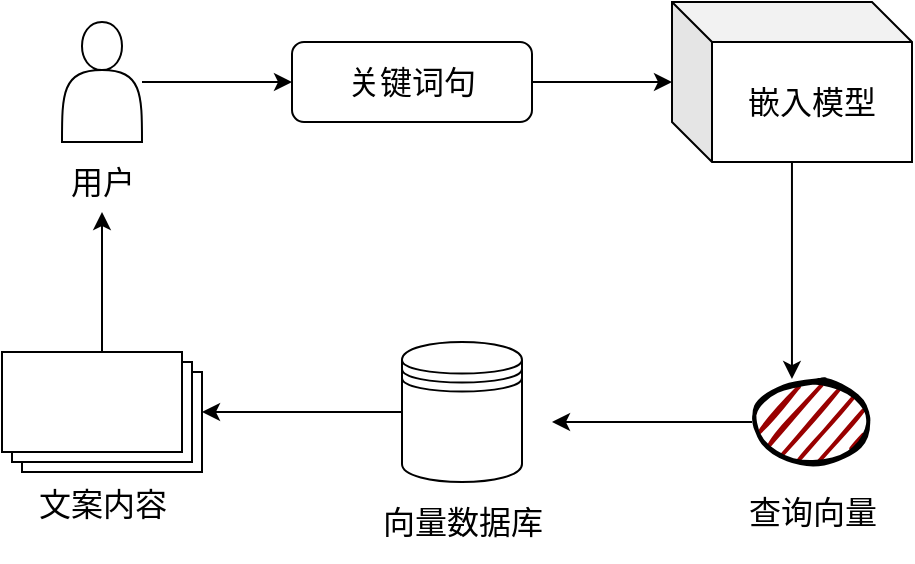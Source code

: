 <mxfile version="20.3.0" type="device"><diagram id="6kadAVuqswQN-5HUAsW5" name="第 1 页"><mxGraphModel dx="942" dy="677" grid="1" gridSize="10" guides="1" tooltips="1" connect="1" arrows="1" fold="1" page="1" pageScale="1" pageWidth="583" pageHeight="827" math="0" shadow="0"><root><mxCell id="0"/><mxCell id="1" parent="0"/><mxCell id="CkmPLb76exccgMxZV5PR-13" value="" style="edgeStyle=orthogonalEdgeStyle;rounded=0;orthogonalLoop=1;jettySize=auto;html=1;fontSize=16;fontStyle=0" parent="1" source="CkmPLb76exccgMxZV5PR-1" target="CkmPLb76exccgMxZV5PR-3" edge="1"><mxGeometry relative="1" as="geometry"/></mxCell><mxCell id="CkmPLb76exccgMxZV5PR-1" value="关键词句" style="rounded=1;whiteSpace=wrap;html=1;fontSize=16;fontStyle=0" parent="1" vertex="1"><mxGeometry x="150" y="270" width="120" height="40" as="geometry"/></mxCell><mxCell id="CkmPLb76exccgMxZV5PR-19" style="edgeStyle=orthogonalEdgeStyle;rounded=0;orthogonalLoop=1;jettySize=auto;html=1;fontSize=16;fontStyle=0" parent="1" source="CkmPLb76exccgMxZV5PR-2" edge="1"><mxGeometry relative="1" as="geometry"><mxPoint x="280" y="460" as="targetPoint"/></mxGeometry></mxCell><mxCell id="CkmPLb76exccgMxZV5PR-2" value="" style="ellipse;whiteSpace=wrap;html=1;strokeWidth=2;fillWeight=2;hachureGap=8;fillColor=#990000;fillStyle=dots;sketch=1;fontSize=16;fontStyle=0" parent="1" vertex="1"><mxGeometry x="380" y="440" width="60" height="40" as="geometry"/></mxCell><mxCell id="CkmPLb76exccgMxZV5PR-18" style="edgeStyle=orthogonalEdgeStyle;rounded=0;orthogonalLoop=1;jettySize=auto;html=1;entryX=0.333;entryY=-0.037;entryDx=0;entryDy=0;entryPerimeter=0;fontSize=16;fontStyle=0" parent="1" source="CkmPLb76exccgMxZV5PR-3" target="CkmPLb76exccgMxZV5PR-2" edge="1"><mxGeometry relative="1" as="geometry"/></mxCell><mxCell id="CkmPLb76exccgMxZV5PR-3" value="嵌入模型" style="shape=cube;whiteSpace=wrap;html=1;boundedLbl=1;backgroundOutline=1;darkOpacity=0.05;darkOpacity2=0.1;fontSize=16;fontStyle=0" parent="1" vertex="1"><mxGeometry x="340" y="250" width="120" height="80" as="geometry"/></mxCell><mxCell id="CkmPLb76exccgMxZV5PR-6" value="" style="group;fontStyle=0;fontSize=16;" parent="1" vertex="1" connectable="0"><mxGeometry x="20" y="260" width="70" height="100" as="geometry"/></mxCell><mxCell id="CkmPLb76exccgMxZV5PR-4" value="" style="shape=actor;whiteSpace=wrap;html=1;fontSize=16;fontStyle=0" parent="CkmPLb76exccgMxZV5PR-6" vertex="1"><mxGeometry x="15" width="40" height="60" as="geometry"/></mxCell><mxCell id="CkmPLb76exccgMxZV5PR-5" value="用户" style="text;html=1;align=center;verticalAlign=middle;resizable=0;points=[];autosize=1;strokeColor=none;fillColor=none;fontSize=16;fontStyle=0" parent="CkmPLb76exccgMxZV5PR-6" vertex="1"><mxGeometry x="5" y="65" width="60" height="30" as="geometry"/></mxCell><mxCell id="CkmPLb76exccgMxZV5PR-9" value="" style="group;fontStyle=0;fontSize=16;" parent="1" vertex="1" connectable="0"><mxGeometry x="170" y="420" width="130" height="110" as="geometry"/></mxCell><mxCell id="CkmPLb76exccgMxZV5PR-7" value="" style="shape=datastore;whiteSpace=wrap;html=1;fontSize=16;fontStyle=0" parent="CkmPLb76exccgMxZV5PR-9" vertex="1"><mxGeometry x="35" width="60" height="70" as="geometry"/></mxCell><mxCell id="CkmPLb76exccgMxZV5PR-8" value="向量数据库" style="text;html=1;align=center;verticalAlign=middle;resizable=0;points=[];autosize=1;strokeColor=none;fillColor=none;fontSize=16;fontStyle=0" parent="CkmPLb76exccgMxZV5PR-9" vertex="1"><mxGeometry x="15" y="75" width="100" height="30" as="geometry"/></mxCell><mxCell id="CkmPLb76exccgMxZV5PR-14" value="" style="edgeStyle=orthogonalEdgeStyle;rounded=0;orthogonalLoop=1;jettySize=auto;html=1;fontSize=16;fontStyle=0" parent="1" source="CkmPLb76exccgMxZV5PR-4" target="CkmPLb76exccgMxZV5PR-1" edge="1"><mxGeometry relative="1" as="geometry"/></mxCell><mxCell id="CkmPLb76exccgMxZV5PR-17" value="" style="edgeStyle=orthogonalEdgeStyle;rounded=0;orthogonalLoop=1;jettySize=auto;html=1;fontSize=16;fontStyle=0" parent="1" source="CkmPLb76exccgMxZV5PR-15" target="CkmPLb76exccgMxZV5PR-5" edge="1"><mxGeometry relative="1" as="geometry"/></mxCell><mxCell id="CkmPLb76exccgMxZV5PR-15" value="文案内容" style="verticalLabelPosition=bottom;verticalAlign=top;html=1;shape=mxgraph.basic.layered_rect;dx=10;outlineConnect=0;fontSize=16;fontStyle=0" parent="1" vertex="1"><mxGeometry x="5" y="425" width="100" height="60" as="geometry"/></mxCell><mxCell id="CkmPLb76exccgMxZV5PR-16" value="" style="edgeStyle=orthogonalEdgeStyle;rounded=0;orthogonalLoop=1;jettySize=auto;html=1;fontSize=16;fontStyle=0" parent="1" source="CkmPLb76exccgMxZV5PR-7" target="CkmPLb76exccgMxZV5PR-15" edge="1"><mxGeometry relative="1" as="geometry"/></mxCell><mxCell id="CkmPLb76exccgMxZV5PR-20" value="查询向量" style="text;html=1;align=center;verticalAlign=middle;resizable=0;points=[];autosize=1;strokeColor=none;fillColor=none;fontSize=16;fontStyle=0" parent="1" vertex="1"><mxGeometry x="365" y="490" width="90" height="30" as="geometry"/></mxCell></root></mxGraphModel></diagram></mxfile>